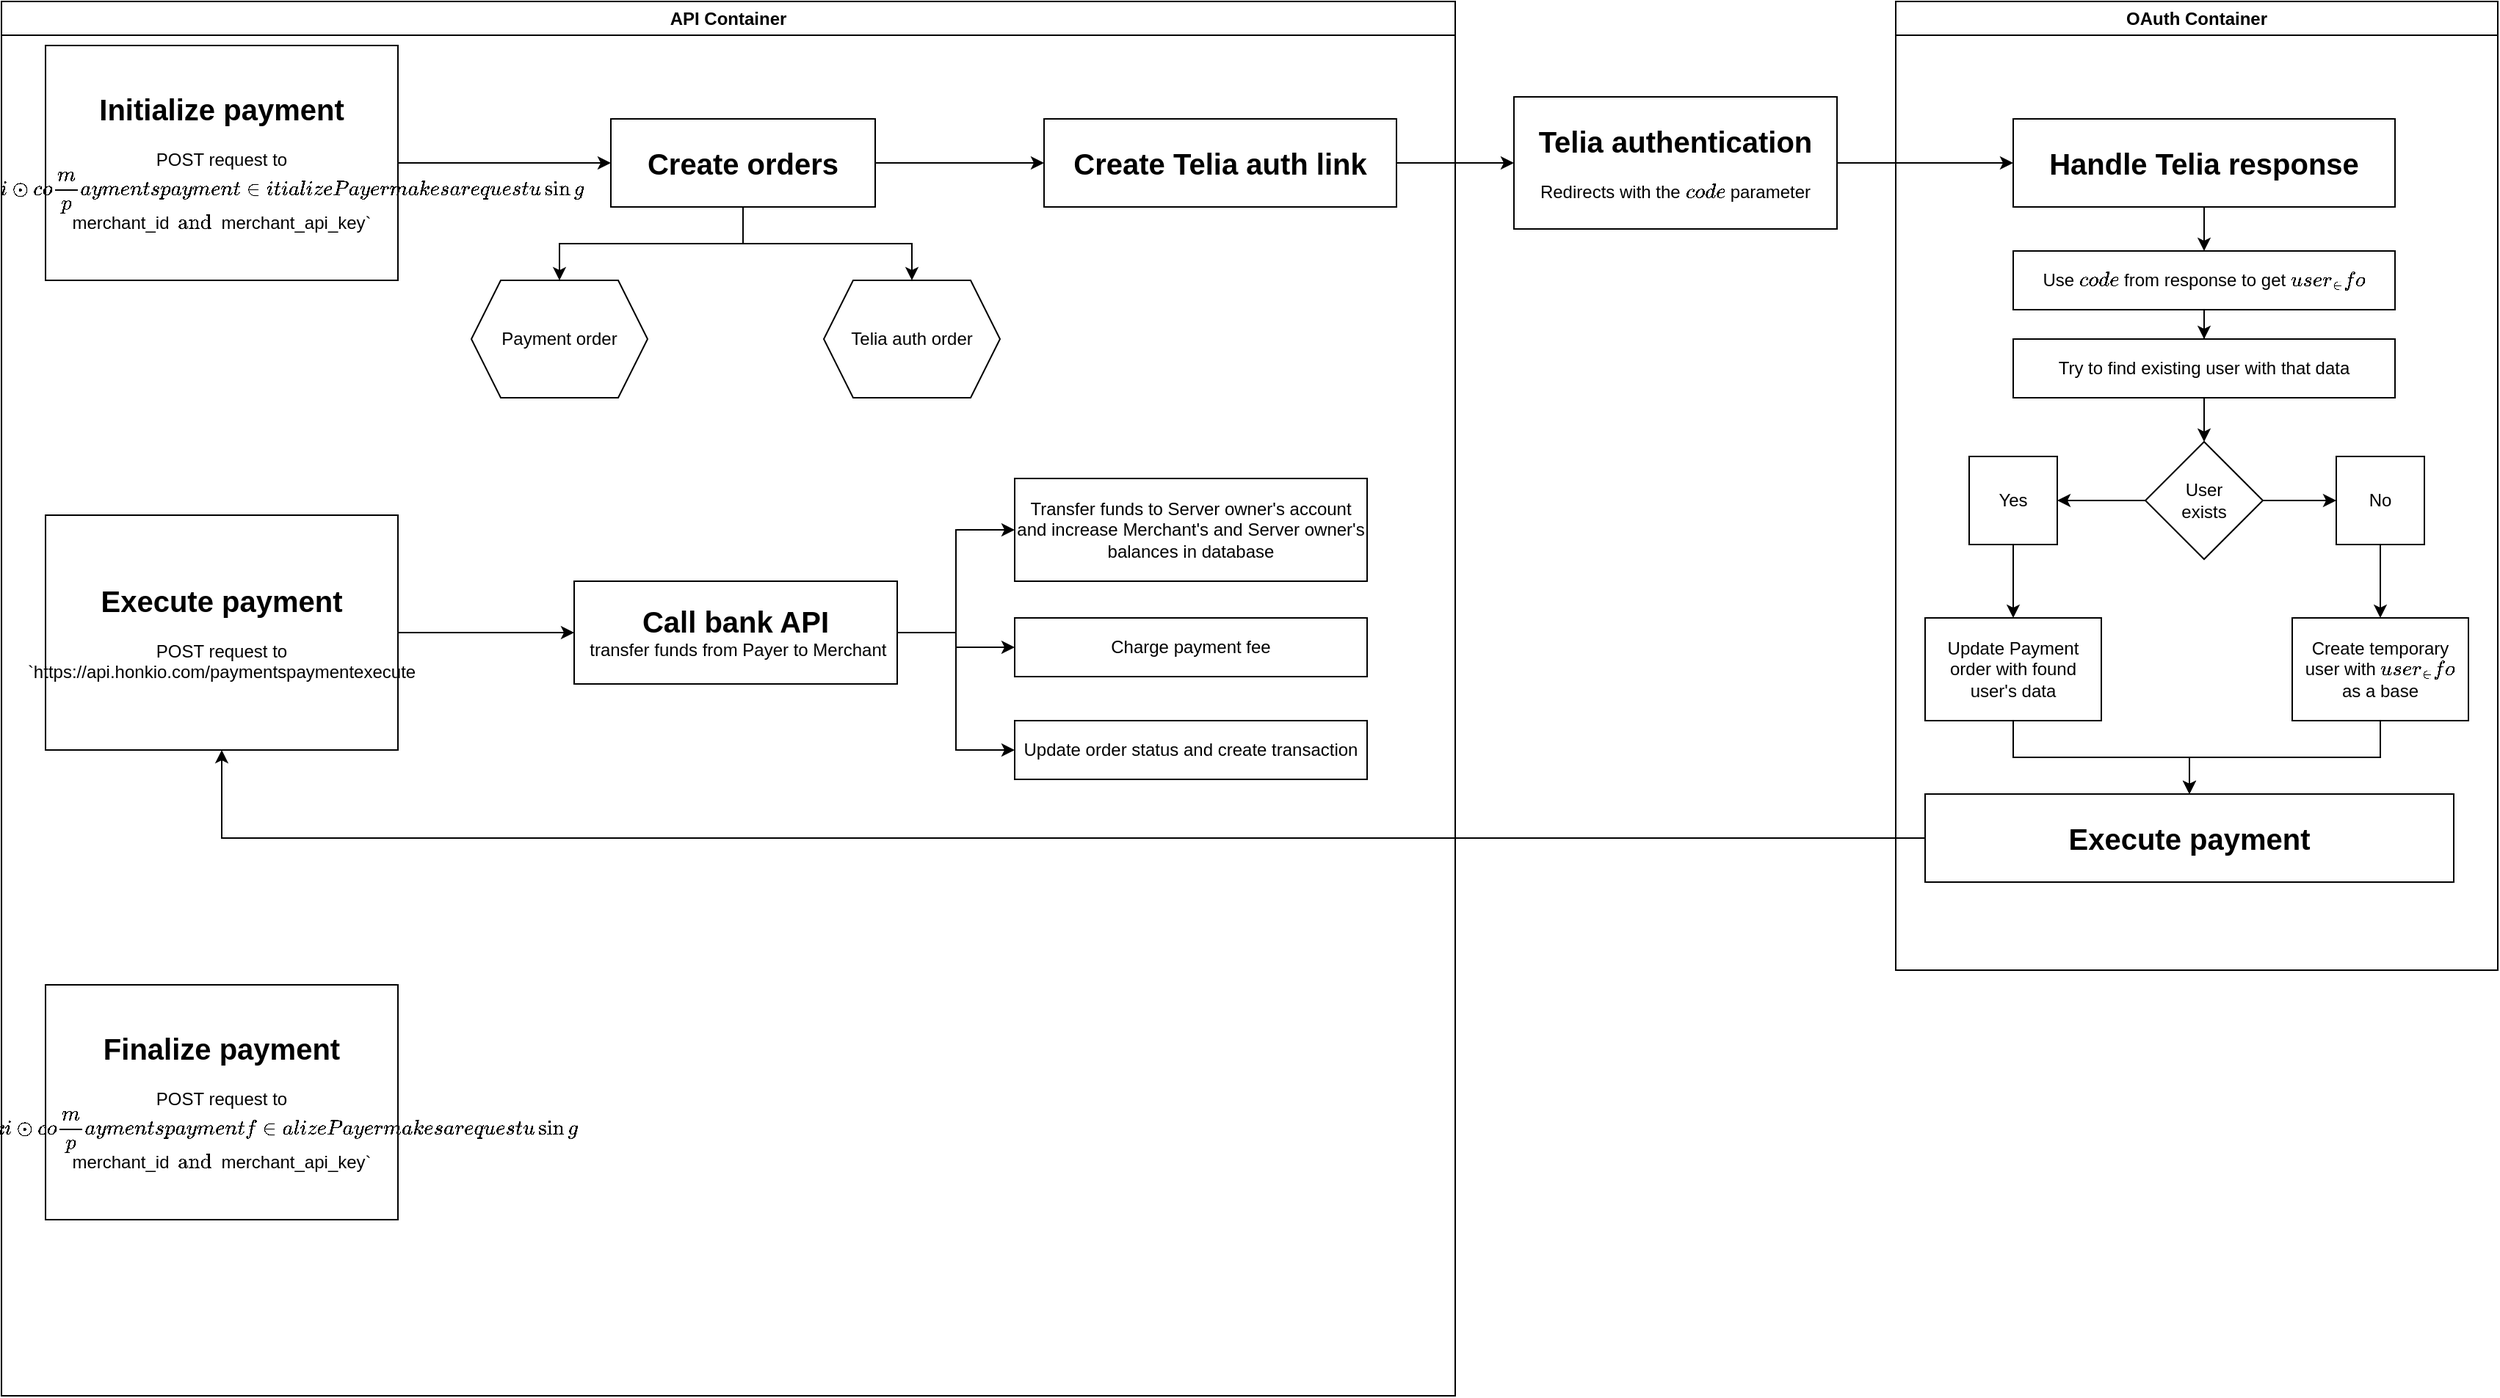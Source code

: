 <mxfile version="21.0.6" type="github">
  <diagram name="Page-1" id="baod2YbWqUGKOtKm7SYT">
    <mxGraphModel dx="1878" dy="1080" grid="1" gridSize="10" guides="1" tooltips="1" connect="1" arrows="1" fold="1" page="1" pageScale="1" pageWidth="850" pageHeight="1100" math="0" shadow="0">
      <root>
        <mxCell id="0" />
        <mxCell id="1" parent="0" />
        <mxCell id="-IHdya4t79_MKVama7wa-3" value="" style="edgeStyle=orthogonalEdgeStyle;rounded=0;orthogonalLoop=1;jettySize=auto;html=1;" edge="1" parent="1" source="-IHdya4t79_MKVama7wa-1" target="-IHdya4t79_MKVama7wa-2">
          <mxGeometry relative="1" as="geometry" />
        </mxCell>
        <mxCell id="-IHdya4t79_MKVama7wa-1" value="&lt;font style=&quot;font-size: 13px;&quot;&gt;&lt;font style=&quot;font-size: 14px;&quot;&gt;&lt;font style=&quot;font-size: 15px;&quot;&gt;&lt;font style=&quot;font-size: 16px;&quot;&gt;&lt;font style=&quot;font-size: 17px;&quot;&gt;&lt;font style=&quot;font-size: 18px;&quot;&gt;&lt;font style=&quot;font-size: 19px;&quot;&gt;&lt;font style=&quot;font-size: 20px;&quot;&gt;&lt;b&gt;Initialize payment&lt;/b&gt;&lt;/font&gt;&lt;/font&gt;&lt;/font&gt;&lt;/font&gt;&lt;/font&gt;&lt;/font&gt;&lt;/font&gt;&lt;/font&gt;&lt;br&gt;&lt;br&gt;POST request to `https://api.honkio.com/paymentspaymentinitialize&lt;br&gt;&lt;br&gt;Payer makes a request using `merchant_id` and `merchant_api_key`" style="rounded=0;whiteSpace=wrap;html=1;" vertex="1" parent="1">
          <mxGeometry x="40" y="40" width="240" height="160" as="geometry" />
        </mxCell>
        <mxCell id="-IHdya4t79_MKVama7wa-5" value="" style="edgeStyle=orthogonalEdgeStyle;rounded=0;orthogonalLoop=1;jettySize=auto;html=1;" edge="1" parent="1" source="-IHdya4t79_MKVama7wa-2" target="-IHdya4t79_MKVama7wa-4">
          <mxGeometry relative="1" as="geometry" />
        </mxCell>
        <mxCell id="-IHdya4t79_MKVama7wa-7" value="" style="edgeStyle=orthogonalEdgeStyle;rounded=0;orthogonalLoop=1;jettySize=auto;html=1;" edge="1" parent="1" source="-IHdya4t79_MKVama7wa-2" target="-IHdya4t79_MKVama7wa-6">
          <mxGeometry relative="1" as="geometry" />
        </mxCell>
        <mxCell id="-IHdya4t79_MKVama7wa-9" value="" style="edgeStyle=orthogonalEdgeStyle;rounded=0;orthogonalLoop=1;jettySize=auto;html=1;" edge="1" parent="1" source="-IHdya4t79_MKVama7wa-2" target="-IHdya4t79_MKVama7wa-8">
          <mxGeometry relative="1" as="geometry" />
        </mxCell>
        <mxCell id="-IHdya4t79_MKVama7wa-2" value="&lt;font style=&quot;font-size: 13px;&quot;&gt;&lt;font style=&quot;font-size: 20px;&quot;&gt;&lt;font style=&quot;font-size: 20px;&quot;&gt;&lt;b&gt;Create orders&lt;/b&gt;&lt;/font&gt;&lt;/font&gt;&lt;/font&gt;" style="whiteSpace=wrap;html=1;rounded=0;" vertex="1" parent="1">
          <mxGeometry x="425" y="90" width="180" height="60" as="geometry" />
        </mxCell>
        <mxCell id="-IHdya4t79_MKVama7wa-4" value="Payment order" style="shape=hexagon;perimeter=hexagonPerimeter2;whiteSpace=wrap;html=1;fixedSize=1;rounded=0;" vertex="1" parent="1">
          <mxGeometry x="330" y="200" width="120" height="80" as="geometry" />
        </mxCell>
        <mxCell id="-IHdya4t79_MKVama7wa-6" value="Telia auth order" style="shape=hexagon;perimeter=hexagonPerimeter2;whiteSpace=wrap;html=1;fixedSize=1;rounded=0;" vertex="1" parent="1">
          <mxGeometry x="570" y="200" width="120" height="80" as="geometry" />
        </mxCell>
        <mxCell id="-IHdya4t79_MKVama7wa-14" value="" style="edgeStyle=orthogonalEdgeStyle;rounded=0;orthogonalLoop=1;jettySize=auto;html=1;" edge="1" parent="1" source="-IHdya4t79_MKVama7wa-8" target="-IHdya4t79_MKVama7wa-13">
          <mxGeometry relative="1" as="geometry" />
        </mxCell>
        <mxCell id="-IHdya4t79_MKVama7wa-8" value="&lt;font style=&quot;font-size: 20px;&quot;&gt;&lt;font style=&quot;font-size: 20px;&quot;&gt;&lt;b&gt;Create Telia auth link&lt;/b&gt;&lt;/font&gt;&lt;/font&gt;" style="whiteSpace=wrap;html=1;rounded=0;" vertex="1" parent="1">
          <mxGeometry x="720" y="90" width="240" height="60" as="geometry" />
        </mxCell>
        <mxCell id="-IHdya4t79_MKVama7wa-12" value="API Container" style="swimlane;whiteSpace=wrap;html=1;" vertex="1" parent="1">
          <mxGeometry x="10" y="10" width="990" height="950" as="geometry" />
        </mxCell>
        <mxCell id="-IHdya4t79_MKVama7wa-41" value="" style="edgeStyle=orthogonalEdgeStyle;rounded=0;orthogonalLoop=1;jettySize=auto;html=1;" edge="1" parent="-IHdya4t79_MKVama7wa-12" source="-IHdya4t79_MKVama7wa-37" target="-IHdya4t79_MKVama7wa-40">
          <mxGeometry relative="1" as="geometry" />
        </mxCell>
        <mxCell id="-IHdya4t79_MKVama7wa-37" value="&lt;font style=&quot;font-size: 13px;&quot;&gt;&lt;font style=&quot;font-size: 14px;&quot;&gt;&lt;font style=&quot;font-size: 15px;&quot;&gt;&lt;font style=&quot;font-size: 16px;&quot;&gt;&lt;font style=&quot;font-size: 17px;&quot;&gt;&lt;font style=&quot;font-size: 18px;&quot;&gt;&lt;font style=&quot;font-size: 19px;&quot;&gt;&lt;font style=&quot;font-size: 20px;&quot;&gt;&lt;b&gt;Execute payment&lt;/b&gt;&lt;/font&gt;&lt;/font&gt;&lt;/font&gt;&lt;/font&gt;&lt;/font&gt;&lt;/font&gt;&lt;/font&gt;&lt;/font&gt;&lt;br&gt;&lt;br&gt;POST request to `https://api.honkio.com/paymentspaymentexecute" style="rounded=0;whiteSpace=wrap;html=1;" vertex="1" parent="-IHdya4t79_MKVama7wa-12">
          <mxGeometry x="30" y="350" width="240" height="160" as="geometry" />
        </mxCell>
        <mxCell id="-IHdya4t79_MKVama7wa-39" value="&lt;font style=&quot;font-size: 13px;&quot;&gt;&lt;font style=&quot;font-size: 14px;&quot;&gt;&lt;font style=&quot;font-size: 15px;&quot;&gt;&lt;font style=&quot;font-size: 16px;&quot;&gt;&lt;font style=&quot;font-size: 17px;&quot;&gt;&lt;font style=&quot;font-size: 18px;&quot;&gt;&lt;font style=&quot;font-size: 19px;&quot;&gt;&lt;font style=&quot;font-size: 20px;&quot;&gt;&lt;b&gt;Finalize payment&lt;/b&gt;&lt;/font&gt;&lt;/font&gt;&lt;/font&gt;&lt;/font&gt;&lt;/font&gt;&lt;/font&gt;&lt;/font&gt;&lt;/font&gt;&lt;br&gt;&lt;br&gt;POST request to `https://api.honkio.com/paymentspaymentfinalize&lt;br&gt;&lt;br&gt;Payer makes a request using `merchant_id` and `merchant_api_key`" style="rounded=0;whiteSpace=wrap;html=1;" vertex="1" parent="-IHdya4t79_MKVama7wa-12">
          <mxGeometry x="30" y="670" width="240" height="160" as="geometry" />
        </mxCell>
        <mxCell id="-IHdya4t79_MKVama7wa-43" value="" style="edgeStyle=orthogonalEdgeStyle;rounded=0;orthogonalLoop=1;jettySize=auto;html=1;" edge="1" parent="-IHdya4t79_MKVama7wa-12" source="-IHdya4t79_MKVama7wa-40" target="-IHdya4t79_MKVama7wa-42">
          <mxGeometry relative="1" as="geometry" />
        </mxCell>
        <mxCell id="-IHdya4t79_MKVama7wa-46" style="edgeStyle=orthogonalEdgeStyle;rounded=0;orthogonalLoop=1;jettySize=auto;html=1;entryX=0;entryY=0.5;entryDx=0;entryDy=0;" edge="1" parent="-IHdya4t79_MKVama7wa-12" source="-IHdya4t79_MKVama7wa-40" target="-IHdya4t79_MKVama7wa-44">
          <mxGeometry relative="1" as="geometry" />
        </mxCell>
        <mxCell id="-IHdya4t79_MKVama7wa-47" style="edgeStyle=orthogonalEdgeStyle;rounded=0;orthogonalLoop=1;jettySize=auto;html=1;entryX=0;entryY=0.5;entryDx=0;entryDy=0;" edge="1" parent="-IHdya4t79_MKVama7wa-12" source="-IHdya4t79_MKVama7wa-40" target="-IHdya4t79_MKVama7wa-45">
          <mxGeometry relative="1" as="geometry" />
        </mxCell>
        <mxCell id="-IHdya4t79_MKVama7wa-40" value="&lt;div&gt;&lt;font style=&quot;font-size: 20px;&quot;&gt;&lt;font style=&quot;font-size: 20px;&quot;&gt;&lt;b&gt;Call bank API&lt;/b&gt;&lt;/font&gt;&lt;/font&gt;&lt;/div&gt;&lt;div&gt;&amp;nbsp;transfer funds from Payer to Merchant&lt;br&gt;&lt;/div&gt;" style="whiteSpace=wrap;html=1;rounded=0;" vertex="1" parent="-IHdya4t79_MKVama7wa-12">
          <mxGeometry x="390" y="395" width="220" height="70" as="geometry" />
        </mxCell>
        <mxCell id="-IHdya4t79_MKVama7wa-42" value="Transfer funds to Server owner&#39;s account and increase Merchant&#39;s and Server owner&#39;s balances in database" style="whiteSpace=wrap;html=1;rounded=0;" vertex="1" parent="-IHdya4t79_MKVama7wa-12">
          <mxGeometry x="690" y="325" width="240" height="70" as="geometry" />
        </mxCell>
        <mxCell id="-IHdya4t79_MKVama7wa-44" value="Charge payment fee" style="rounded=0;whiteSpace=wrap;html=1;" vertex="1" parent="-IHdya4t79_MKVama7wa-12">
          <mxGeometry x="690" y="420" width="240" height="40" as="geometry" />
        </mxCell>
        <mxCell id="-IHdya4t79_MKVama7wa-45" value="Update order status and create transaction" style="rounded=0;whiteSpace=wrap;html=1;" vertex="1" parent="-IHdya4t79_MKVama7wa-12">
          <mxGeometry x="690" y="490" width="240" height="40" as="geometry" />
        </mxCell>
        <mxCell id="-IHdya4t79_MKVama7wa-16" value="" style="edgeStyle=orthogonalEdgeStyle;rounded=0;orthogonalLoop=1;jettySize=auto;html=1;" edge="1" parent="1" source="-IHdya4t79_MKVama7wa-13" target="-IHdya4t79_MKVama7wa-15">
          <mxGeometry relative="1" as="geometry" />
        </mxCell>
        <mxCell id="-IHdya4t79_MKVama7wa-13" value="&lt;font style=&quot;font-size: 20px;&quot;&gt;&lt;font style=&quot;font-size: 20px;&quot;&gt;&lt;b&gt;Telia authentication&lt;/b&gt;&lt;/font&gt;&lt;/font&gt;&lt;br&gt;&lt;br&gt;Redirects with the `code` parameter" style="whiteSpace=wrap;html=1;rounded=0;" vertex="1" parent="1">
          <mxGeometry x="1040" y="75" width="220" height="90" as="geometry" />
        </mxCell>
        <mxCell id="-IHdya4t79_MKVama7wa-19" value="" style="edgeStyle=orthogonalEdgeStyle;rounded=0;orthogonalLoop=1;jettySize=auto;html=1;" edge="1" parent="1" source="-IHdya4t79_MKVama7wa-15" target="-IHdya4t79_MKVama7wa-18">
          <mxGeometry relative="1" as="geometry" />
        </mxCell>
        <mxCell id="-IHdya4t79_MKVama7wa-15" value="&lt;font style=&quot;font-size: 20px;&quot;&gt;&lt;font style=&quot;font-size: 20px;&quot;&gt;&lt;b&gt;Handle Telia response&lt;/b&gt;&lt;/font&gt;&lt;/font&gt;" style="whiteSpace=wrap;html=1;rounded=0;" vertex="1" parent="1">
          <mxGeometry x="1380" y="90" width="260" height="60" as="geometry" />
        </mxCell>
        <mxCell id="-IHdya4t79_MKVama7wa-17" value="OAuth Container" style="swimlane;whiteSpace=wrap;html=1;" vertex="1" parent="1">
          <mxGeometry x="1300" y="10" width="410" height="660" as="geometry">
            <mxRectangle x="1310" y="10" width="140" height="30" as="alternateBounds" />
          </mxGeometry>
        </mxCell>
        <mxCell id="-IHdya4t79_MKVama7wa-21" value="" style="edgeStyle=orthogonalEdgeStyle;rounded=0;orthogonalLoop=1;jettySize=auto;html=1;" edge="1" parent="-IHdya4t79_MKVama7wa-17" source="-IHdya4t79_MKVama7wa-18" target="-IHdya4t79_MKVama7wa-20">
          <mxGeometry relative="1" as="geometry" />
        </mxCell>
        <mxCell id="-IHdya4t79_MKVama7wa-18" value="Use `code` from response to get `user_info`" style="whiteSpace=wrap;html=1;rounded=0;" vertex="1" parent="-IHdya4t79_MKVama7wa-17">
          <mxGeometry x="80" y="170" width="260" height="40" as="geometry" />
        </mxCell>
        <mxCell id="-IHdya4t79_MKVama7wa-23" value="" style="edgeStyle=orthogonalEdgeStyle;rounded=0;orthogonalLoop=1;jettySize=auto;html=1;" edge="1" parent="-IHdya4t79_MKVama7wa-17" source="-IHdya4t79_MKVama7wa-20" target="-IHdya4t79_MKVama7wa-22">
          <mxGeometry relative="1" as="geometry" />
        </mxCell>
        <mxCell id="-IHdya4t79_MKVama7wa-20" value="Try to find existing user with that data" style="whiteSpace=wrap;html=1;rounded=0;" vertex="1" parent="-IHdya4t79_MKVama7wa-17">
          <mxGeometry x="80" y="230" width="260" height="40" as="geometry" />
        </mxCell>
        <mxCell id="-IHdya4t79_MKVama7wa-25" value="" style="edgeStyle=orthogonalEdgeStyle;rounded=0;orthogonalLoop=1;jettySize=auto;html=1;" edge="1" parent="-IHdya4t79_MKVama7wa-17" source="-IHdya4t79_MKVama7wa-22" target="-IHdya4t79_MKVama7wa-24">
          <mxGeometry relative="1" as="geometry" />
        </mxCell>
        <mxCell id="-IHdya4t79_MKVama7wa-29" value="" style="edgeStyle=orthogonalEdgeStyle;rounded=0;orthogonalLoop=1;jettySize=auto;html=1;" edge="1" parent="-IHdya4t79_MKVama7wa-17" source="-IHdya4t79_MKVama7wa-22" target="-IHdya4t79_MKVama7wa-28">
          <mxGeometry relative="1" as="geometry" />
        </mxCell>
        <mxCell id="-IHdya4t79_MKVama7wa-22" value="User&lt;br&gt;exists" style="rhombus;whiteSpace=wrap;html=1;rounded=0;" vertex="1" parent="-IHdya4t79_MKVama7wa-17">
          <mxGeometry x="170" y="300" width="80" height="80" as="geometry" />
        </mxCell>
        <mxCell id="-IHdya4t79_MKVama7wa-27" value="" style="edgeStyle=orthogonalEdgeStyle;rounded=0;orthogonalLoop=1;jettySize=auto;html=1;" edge="1" parent="-IHdya4t79_MKVama7wa-17" source="-IHdya4t79_MKVama7wa-24" target="-IHdya4t79_MKVama7wa-26">
          <mxGeometry relative="1" as="geometry" />
        </mxCell>
        <mxCell id="-IHdya4t79_MKVama7wa-24" value="Yes" style="whiteSpace=wrap;html=1;rounded=0;" vertex="1" parent="-IHdya4t79_MKVama7wa-17">
          <mxGeometry x="50" y="310" width="60" height="60" as="geometry" />
        </mxCell>
        <mxCell id="-IHdya4t79_MKVama7wa-35" value="" style="edgeStyle=orthogonalEdgeStyle;rounded=0;orthogonalLoop=1;jettySize=auto;html=1;" edge="1" parent="-IHdya4t79_MKVama7wa-17" source="-IHdya4t79_MKVama7wa-26" target="-IHdya4t79_MKVama7wa-34">
          <mxGeometry relative="1" as="geometry" />
        </mxCell>
        <mxCell id="-IHdya4t79_MKVama7wa-26" value="Update Payment order with found user&#39;s data" style="whiteSpace=wrap;html=1;rounded=0;" vertex="1" parent="-IHdya4t79_MKVama7wa-17">
          <mxGeometry x="20" y="420" width="120" height="70" as="geometry" />
        </mxCell>
        <mxCell id="-IHdya4t79_MKVama7wa-31" value="" style="edgeStyle=orthogonalEdgeStyle;rounded=0;orthogonalLoop=1;jettySize=auto;html=1;" edge="1" parent="-IHdya4t79_MKVama7wa-17" source="-IHdya4t79_MKVama7wa-28" target="-IHdya4t79_MKVama7wa-30">
          <mxGeometry relative="1" as="geometry" />
        </mxCell>
        <mxCell id="-IHdya4t79_MKVama7wa-28" value="No" style="whiteSpace=wrap;html=1;rounded=0;" vertex="1" parent="-IHdya4t79_MKVama7wa-17">
          <mxGeometry x="300" y="310" width="60" height="60" as="geometry" />
        </mxCell>
        <mxCell id="-IHdya4t79_MKVama7wa-36" value="" style="edgeStyle=orthogonalEdgeStyle;rounded=0;orthogonalLoop=1;jettySize=auto;html=1;" edge="1" parent="-IHdya4t79_MKVama7wa-17" source="-IHdya4t79_MKVama7wa-30" target="-IHdya4t79_MKVama7wa-34">
          <mxGeometry relative="1" as="geometry" />
        </mxCell>
        <mxCell id="-IHdya4t79_MKVama7wa-30" value="Create temporary user with `user_info` as a base" style="whiteSpace=wrap;html=1;rounded=0;" vertex="1" parent="-IHdya4t79_MKVama7wa-17">
          <mxGeometry x="270" y="420" width="120" height="70" as="geometry" />
        </mxCell>
        <mxCell id="-IHdya4t79_MKVama7wa-34" value="&lt;font style=&quot;font-size: 20px;&quot;&gt;&lt;font style=&quot;font-size: 20px;&quot;&gt;&lt;b&gt;Execute payment&lt;/b&gt;&lt;/font&gt;&lt;/font&gt;" style="whiteSpace=wrap;html=1;rounded=0;" vertex="1" parent="-IHdya4t79_MKVama7wa-17">
          <mxGeometry x="20" y="540" width="360" height="60" as="geometry" />
        </mxCell>
        <mxCell id="-IHdya4t79_MKVama7wa-38" value="" style="endArrow=classic;html=1;rounded=0;exitX=0;exitY=0.5;exitDx=0;exitDy=0;entryX=0.5;entryY=1;entryDx=0;entryDy=0;" edge="1" parent="1" source="-IHdya4t79_MKVama7wa-34" target="-IHdya4t79_MKVama7wa-37">
          <mxGeometry width="50" height="50" relative="1" as="geometry">
            <mxPoint x="840" y="590" as="sourcePoint" />
            <mxPoint x="160" y="590" as="targetPoint" />
            <Array as="points">
              <mxPoint x="740" y="580" />
              <mxPoint x="160" y="580" />
            </Array>
          </mxGeometry>
        </mxCell>
      </root>
    </mxGraphModel>
  </diagram>
</mxfile>
